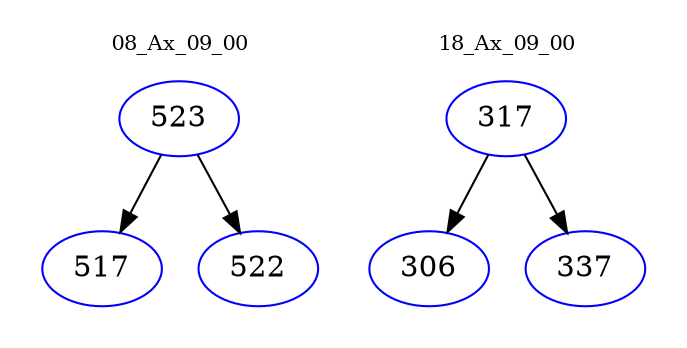digraph{
subgraph cluster_0 {
color = white
label = "08_Ax_09_00";
fontsize=10;
T0_523 [label="523", color="blue"]
T0_523 -> T0_517 [color="black"]
T0_517 [label="517", color="blue"]
T0_523 -> T0_522 [color="black"]
T0_522 [label="522", color="blue"]
}
subgraph cluster_1 {
color = white
label = "18_Ax_09_00";
fontsize=10;
T1_317 [label="317", color="blue"]
T1_317 -> T1_306 [color="black"]
T1_306 [label="306", color="blue"]
T1_317 -> T1_337 [color="black"]
T1_337 [label="337", color="blue"]
}
}
